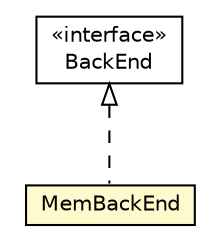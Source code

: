 #!/usr/local/bin/dot
#
# Class diagram 
# Generated by UMLGraph version 5.1 (http://www.umlgraph.org/)
#

digraph G {
	edge [fontname="Helvetica",fontsize=10,labelfontname="Helvetica",labelfontsize=10];
	node [fontname="Helvetica",fontsize=10,shape=plaintext];
	nodesep=0.25;
	ranksep=0.5;
	// pt.ist.fenixframework.backend.BackEnd
	c31860 [label=<<table title="pt.ist.fenixframework.backend.BackEnd" border="0" cellborder="1" cellspacing="0" cellpadding="2" port="p" href="../BackEnd.html">
		<tr><td><table border="0" cellspacing="0" cellpadding="1">
<tr><td align="center" balign="center"> &#171;interface&#187; </td></tr>
<tr><td align="center" balign="center"> BackEnd </td></tr>
		</table></td></tr>
		</table>>, fontname="Helvetica", fontcolor="black", fontsize=10.0];
	// pt.ist.fenixframework.backend.mem.MemBackEnd
	c31913 [label=<<table title="pt.ist.fenixframework.backend.mem.MemBackEnd" border="0" cellborder="1" cellspacing="0" cellpadding="2" port="p" bgcolor="lemonChiffon" href="./MemBackEnd.html">
		<tr><td><table border="0" cellspacing="0" cellpadding="1">
<tr><td align="center" balign="center"> MemBackEnd </td></tr>
		</table></td></tr>
		</table>>, fontname="Helvetica", fontcolor="black", fontsize=10.0];
	//pt.ist.fenixframework.backend.mem.MemBackEnd implements pt.ist.fenixframework.backend.BackEnd
	c31860:p -> c31913:p [dir=back,arrowtail=empty,style=dashed];
}

